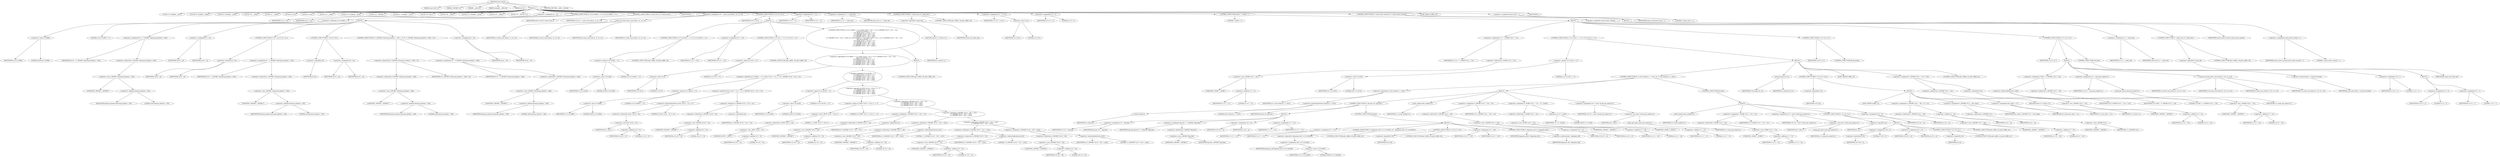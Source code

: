 digraph cache_insert {  
"1000117" [label = "(METHOD,cache_insert)" ]
"1000118" [label = "(PARAM,const char *a1)" ]
"1000119" [label = "(PARAM,_DWORD *a2)" ]
"1000120" [label = "(PARAM,__int64 a3)" ]
"1000121" [label = "(PARAM,unsigned __int64 a4)" ]
"1000122" [label = "(PARAM,int a5)" ]
"1000123" [label = "(BLOCK,,)" ]
"1000124" [label = "(LOCAL,v5: unsigned __int16)" ]
"1000125" [label = "(LOCAL,v8: unsigned __int64)" ]
"1000126" [label = "(LOCAL,v9: unsigned __int64)" ]
"1000127" [label = "(LOCAL,v10: __int64)" ]
"1000128" [label = "(LOCAL,v11: __int64)" ]
"1000129" [label = "(LOCAL,v12: int)" ]
"1000130" [label = "(LOCAL,v13: int)" ]
"1000131" [label = "(LOCAL,v14: __int64)" ]
"1000132" [label = "(LOCAL,v15: unsigned __int16)" ]
"1000133" [label = "(LOCAL,v16: _OWORD *)" ]
"1000134" [label = "(LOCAL,v17: unsigned __int16)" ]
"1000135" [label = "(LOCAL,v18: char *)" ]
"1000136" [label = "(LOCAL,v20: __int64)" ]
"1000137" [label = "(LOCAL,v21: unsigned __int16)" ]
"1000138" [label = "(LOCAL,v22: __int64)" ]
"1000139" [label = "(LOCAL,v23: __int128 [ 4 ])" ]
"1000140" [label = "(<operator>.assignment,v5 = a5)" ]
"1000141" [label = "(IDENTIFIER,v5,v5 = a5)" ]
"1000142" [label = "(IDENTIFIER,a5,v5 = a5)" ]
"1000143" [label = "(CONTROL_STRUCTURE,if ( (a5 & 0x980) != 0 ),if ( (a5 & 0x980) != 0 ))" ]
"1000144" [label = "(<operator>.notEquals,(a5 & 0x980) != 0)" ]
"1000145" [label = "(<operator>.and,a5 & 0x980)" ]
"1000146" [label = "(IDENTIFIER,a5,a5 & 0x980)" ]
"1000147" [label = "(LITERAL,0x980,a5 & 0x980)" ]
"1000148" [label = "(LITERAL,0,(a5 & 0x980) != 0)" ]
"1000149" [label = "(BLOCK,,)" ]
"1000150" [label = "(<operator>.assignment,v8 = *(_QWORD *)(dnsmasq_daemon + 456))" ]
"1000151" [label = "(IDENTIFIER,v8,v8 = *(_QWORD *)(dnsmasq_daemon + 456))" ]
"1000152" [label = "(<operator>.indirection,*(_QWORD *)(dnsmasq_daemon + 456))" ]
"1000153" [label = "(<operator>.cast,(_QWORD *)(dnsmasq_daemon + 456))" ]
"1000154" [label = "(UNKNOWN,_QWORD *,_QWORD *)" ]
"1000155" [label = "(<operator>.addition,dnsmasq_daemon + 456)" ]
"1000156" [label = "(IDENTIFIER,dnsmasq_daemon,dnsmasq_daemon + 456)" ]
"1000157" [label = "(LITERAL,456,dnsmasq_daemon + 456)" ]
"1000158" [label = "(<operator>.assignment,v9 = a4)" ]
"1000159" [label = "(IDENTIFIER,v9,v9 = a4)" ]
"1000160" [label = "(IDENTIFIER,a4,v9 = a4)" ]
"1000161" [label = "(CONTROL_STRUCTURE,if ( v8 < a4 ),if ( v8 < a4 ))" ]
"1000162" [label = "(<operator>.lessThan,v8 < a4)" ]
"1000163" [label = "(IDENTIFIER,v8,v8 < a4)" ]
"1000164" [label = "(IDENTIFIER,a4,v8 < a4)" ]
"1000165" [label = "(<operator>.assignment,v9 = *(_QWORD *)(dnsmasq_daemon + 456))" ]
"1000166" [label = "(IDENTIFIER,v9,v9 = *(_QWORD *)(dnsmasq_daemon + 456))" ]
"1000167" [label = "(<operator>.indirection,*(_QWORD *)(dnsmasq_daemon + 456))" ]
"1000168" [label = "(<operator>.cast,(_QWORD *)(dnsmasq_daemon + 456))" ]
"1000169" [label = "(UNKNOWN,_QWORD *,_QWORD *)" ]
"1000170" [label = "(<operator>.addition,dnsmasq_daemon + 456)" ]
"1000171" [label = "(IDENTIFIER,dnsmasq_daemon,dnsmasq_daemon + 456)" ]
"1000172" [label = "(LITERAL,456,dnsmasq_daemon + 456)" ]
"1000173" [label = "(CONTROL_STRUCTURE,if ( !v8 ),if ( !v8 ))" ]
"1000174" [label = "(<operator>.logicalNot,!v8)" ]
"1000175" [label = "(IDENTIFIER,v8,!v8)" ]
"1000176" [label = "(<operator>.assignment,v9 = a4)" ]
"1000177" [label = "(IDENTIFIER,v9,v9 = a4)" ]
"1000178" [label = "(IDENTIFIER,a4,v9 = a4)" ]
"1000179" [label = "(CONTROL_STRUCTURE,if ( *(_QWORD *)(dnsmasq_daemon + 448) > v9 ),if ( *(_QWORD *)(dnsmasq_daemon + 448) > v9 ))" ]
"1000180" [label = "(<operator>.greaterThan,*(_QWORD *)(dnsmasq_daemon + 448) > v9)" ]
"1000181" [label = "(<operator>.indirection,*(_QWORD *)(dnsmasq_daemon + 448))" ]
"1000182" [label = "(<operator>.cast,(_QWORD *)(dnsmasq_daemon + 448))" ]
"1000183" [label = "(UNKNOWN,_QWORD *,_QWORD *)" ]
"1000184" [label = "(<operator>.addition,dnsmasq_daemon + 448)" ]
"1000185" [label = "(IDENTIFIER,dnsmasq_daemon,dnsmasq_daemon + 448)" ]
"1000186" [label = "(LITERAL,448,dnsmasq_daemon + 448)" ]
"1000187" [label = "(IDENTIFIER,v9,*(_QWORD *)(dnsmasq_daemon + 448) > v9)" ]
"1000188" [label = "(<operator>.assignment,v9 = *(_QWORD *)(dnsmasq_daemon + 448))" ]
"1000189" [label = "(IDENTIFIER,v9,v9 = *(_QWORD *)(dnsmasq_daemon + 448))" ]
"1000190" [label = "(<operator>.indirection,*(_QWORD *)(dnsmasq_daemon + 448))" ]
"1000191" [label = "(<operator>.cast,(_QWORD *)(dnsmasq_daemon + 448))" ]
"1000192" [label = "(UNKNOWN,_QWORD *,_QWORD *)" ]
"1000193" [label = "(<operator>.addition,dnsmasq_daemon + 448)" ]
"1000194" [label = "(IDENTIFIER,dnsmasq_daemon,dnsmasq_daemon + 448)" ]
"1000195" [label = "(LITERAL,448,dnsmasq_daemon + 448)" ]
"1000196" [label = "(<operator>.assignment,a4 = v9)" ]
"1000197" [label = "(IDENTIFIER,a4,a4 = v9)" ]
"1000198" [label = "(IDENTIFIER,v9,a4 = v9)" ]
"1000199" [label = "(CONTROL_STRUCTURE,if ( insert_error ),if ( insert_error ))" ]
"1000200" [label = "(IDENTIFIER,insert_error,if ( insert_error ))" ]
"1000201" [label = "(IDENTIFIER,L,)" ]
"1000202" [label = "(<operator>.assignment,v10 = cache_scan_free(a1, a2, a3, v5))" ]
"1000203" [label = "(IDENTIFIER,v10,v10 = cache_scan_free(a1, a2, a3, v5))" ]
"1000204" [label = "(cache_scan_free,cache_scan_free(a1, a2, a3, v5))" ]
"1000205" [label = "(IDENTIFIER,a1,cache_scan_free(a1, a2, a3, v5))" ]
"1000206" [label = "(IDENTIFIER,a2,cache_scan_free(a1, a2, a3, v5))" ]
"1000207" [label = "(IDENTIFIER,a3,cache_scan_free(a1, a2, a3, v5))" ]
"1000208" [label = "(IDENTIFIER,v5,cache_scan_free(a1, a2, a3, v5))" ]
"1000209" [label = "(CONTROL_STRUCTURE,if ( v10 ),if ( v10 ))" ]
"1000210" [label = "(IDENTIFIER,v10,if ( v10 ))" ]
"1000211" [label = "(BLOCK,,)" ]
"1000212" [label = "(CONTROL_STRUCTURE,if ( (v5 & 0x180) == 0 ),if ( (v5 & 0x180) == 0 ))" ]
"1000213" [label = "(<operator>.equals,(v5 & 0x180) == 0)" ]
"1000214" [label = "(<operator>.and,v5 & 0x180)" ]
"1000215" [label = "(IDENTIFIER,v5,v5 & 0x180)" ]
"1000216" [label = "(LITERAL,0x180,v5 & 0x180)" ]
"1000217" [label = "(LITERAL,0,(v5 & 0x180) == 0)" ]
"1000218" [label = "(CONTROL_STRUCTURE,goto LABEL_38;,goto LABEL_38;)" ]
"1000219" [label = "(<operator>.assignment,v11 = v10)" ]
"1000220" [label = "(IDENTIFIER,v11,v11 = v10)" ]
"1000221" [label = "(IDENTIFIER,v10,v11 = v10)" ]
"1000222" [label = "(CONTROL_STRUCTURE,if ( (v5 & 8) == 0 ),if ( (v5 & 8) == 0 ))" ]
"1000223" [label = "(<operator>.equals,(v5 & 8) == 0)" ]
"1000224" [label = "(<operator>.and,v5 & 8)" ]
"1000225" [label = "(IDENTIFIER,v5,v5 & 8)" ]
"1000226" [label = "(LITERAL,8,v5 & 8)" ]
"1000227" [label = "(LITERAL,0,(v5 & 8) == 0)" ]
"1000228" [label = "(CONTROL_STRUCTURE,goto LABEL_38;,goto LABEL_38;)" ]
"1000229" [label = "(CONTROL_STRUCTURE,if ( ((v5 & 0x80u) == 0 || *(char *)(v10 + 52) >= 0 || *(_DWORD *)(v10 + 24) != *a2)\n      && ((v5 & 0x100) == 0\n       || (*(_BYTE *)(v10 + 53) & 1) == 0\n       || *(_DWORD *)(v10 + 24) != *a2\n       || *(_DWORD *)(v10 + 28) != a2[1]\n       || *(_DWORD *)(v10 + 32) != a2[2]\n       || *(_DWORD *)(v10 + 36) != a2[3]) ),if ( ((v5 & 0x80u) == 0 || *(char *)(v10 + 52) >= 0 || *(_DWORD *)(v10 + 24) != *a2)\n      && ((v5 & 0x100) == 0\n       || (*(_BYTE *)(v10 + 53) & 1) == 0\n       || *(_DWORD *)(v10 + 24) != *a2\n       || *(_DWORD *)(v10 + 28) != a2[1]\n       || *(_DWORD *)(v10 + 32) != a2[2]\n       || *(_DWORD *)(v10 + 36) != a2[3]) ))" ]
"1000230" [label = "(<operator>.logicalAnd,((v5 & 0x80u) == 0 || *(char *)(v10 + 52) >= 0 || *(_DWORD *)(v10 + 24) != *a2)\n      && ((v5 & 0x100) == 0\n       || (*(_BYTE *)(v10 + 53) & 1) == 0\n       || *(_DWORD *)(v10 + 24) != *a2\n       || *(_DWORD *)(v10 + 28) != a2[1]\n       || *(_DWORD *)(v10 + 32) != a2[2]\n       || *(_DWORD *)(v10 + 36) != a2[3]))" ]
"1000231" [label = "(<operator>.logicalOr,(v5 & 0x80u) == 0 || *(char *)(v10 + 52) >= 0 || *(_DWORD *)(v10 + 24) != *a2)" ]
"1000232" [label = "(<operator>.equals,(v5 & 0x80u) == 0)" ]
"1000233" [label = "(<operator>.and,v5 & 0x80u)" ]
"1000234" [label = "(IDENTIFIER,v5,v5 & 0x80u)" ]
"1000235" [label = "(LITERAL,0x80u,v5 & 0x80u)" ]
"1000236" [label = "(LITERAL,0,(v5 & 0x80u) == 0)" ]
"1000237" [label = "(<operator>.logicalOr,*(char *)(v10 + 52) >= 0 || *(_DWORD *)(v10 + 24) != *a2)" ]
"1000238" [label = "(<operator>.greaterEqualsThan,*(char *)(v10 + 52) >= 0)" ]
"1000239" [label = "(<operator>.indirection,*(char *)(v10 + 52))" ]
"1000240" [label = "(<operator>.cast,(char *)(v10 + 52))" ]
"1000241" [label = "(UNKNOWN,char *,char *)" ]
"1000242" [label = "(<operator>.addition,v10 + 52)" ]
"1000243" [label = "(IDENTIFIER,v10,v10 + 52)" ]
"1000244" [label = "(LITERAL,52,v10 + 52)" ]
"1000245" [label = "(LITERAL,0,*(char *)(v10 + 52) >= 0)" ]
"1000246" [label = "(<operator>.notEquals,*(_DWORD *)(v10 + 24) != *a2)" ]
"1000247" [label = "(<operator>.indirection,*(_DWORD *)(v10 + 24))" ]
"1000248" [label = "(<operator>.cast,(_DWORD *)(v10 + 24))" ]
"1000249" [label = "(UNKNOWN,_DWORD *,_DWORD *)" ]
"1000250" [label = "(<operator>.addition,v10 + 24)" ]
"1000251" [label = "(IDENTIFIER,v10,v10 + 24)" ]
"1000252" [label = "(LITERAL,24,v10 + 24)" ]
"1000253" [label = "(<operator>.indirection,*a2)" ]
"1000254" [label = "(IDENTIFIER,a2,*(_DWORD *)(v10 + 24) != *a2)" ]
"1000255" [label = "(<operator>.logicalOr,(v5 & 0x100) == 0\n       || (*(_BYTE *)(v10 + 53) & 1) == 0\n       || *(_DWORD *)(v10 + 24) != *a2\n       || *(_DWORD *)(v10 + 28) != a2[1]\n       || *(_DWORD *)(v10 + 32) != a2[2]\n       || *(_DWORD *)(v10 + 36) != a2[3])" ]
"1000256" [label = "(<operator>.equals,(v5 & 0x100) == 0)" ]
"1000257" [label = "(<operator>.and,v5 & 0x100)" ]
"1000258" [label = "(IDENTIFIER,v5,v5 & 0x100)" ]
"1000259" [label = "(LITERAL,0x100,v5 & 0x100)" ]
"1000260" [label = "(LITERAL,0,(v5 & 0x100) == 0)" ]
"1000261" [label = "(<operator>.logicalOr,(*(_BYTE *)(v10 + 53) & 1) == 0\n       || *(_DWORD *)(v10 + 24) != *a2\n       || *(_DWORD *)(v10 + 28) != a2[1]\n       || *(_DWORD *)(v10 + 32) != a2[2]\n       || *(_DWORD *)(v10 + 36) != a2[3])" ]
"1000262" [label = "(<operator>.equals,(*(_BYTE *)(v10 + 53) & 1) == 0)" ]
"1000263" [label = "(<operator>.and,*(_BYTE *)(v10 + 53) & 1)" ]
"1000264" [label = "(<operator>.indirection,*(_BYTE *)(v10 + 53))" ]
"1000265" [label = "(<operator>.cast,(_BYTE *)(v10 + 53))" ]
"1000266" [label = "(UNKNOWN,_BYTE *,_BYTE *)" ]
"1000267" [label = "(<operator>.addition,v10 + 53)" ]
"1000268" [label = "(IDENTIFIER,v10,v10 + 53)" ]
"1000269" [label = "(LITERAL,53,v10 + 53)" ]
"1000270" [label = "(LITERAL,1,*(_BYTE *)(v10 + 53) & 1)" ]
"1000271" [label = "(LITERAL,0,(*(_BYTE *)(v10 + 53) & 1) == 0)" ]
"1000272" [label = "(<operator>.logicalOr,*(_DWORD *)(v10 + 24) != *a2\n       || *(_DWORD *)(v10 + 28) != a2[1]\n       || *(_DWORD *)(v10 + 32) != a2[2]\n       || *(_DWORD *)(v10 + 36) != a2[3])" ]
"1000273" [label = "(<operator>.notEquals,*(_DWORD *)(v10 + 24) != *a2)" ]
"1000274" [label = "(<operator>.indirection,*(_DWORD *)(v10 + 24))" ]
"1000275" [label = "(<operator>.cast,(_DWORD *)(v10 + 24))" ]
"1000276" [label = "(UNKNOWN,_DWORD *,_DWORD *)" ]
"1000277" [label = "(<operator>.addition,v10 + 24)" ]
"1000278" [label = "(IDENTIFIER,v10,v10 + 24)" ]
"1000279" [label = "(LITERAL,24,v10 + 24)" ]
"1000280" [label = "(<operator>.indirection,*a2)" ]
"1000281" [label = "(IDENTIFIER,a2,*(_DWORD *)(v10 + 24) != *a2)" ]
"1000282" [label = "(<operator>.logicalOr,*(_DWORD *)(v10 + 28) != a2[1]\n       || *(_DWORD *)(v10 + 32) != a2[2]\n       || *(_DWORD *)(v10 + 36) != a2[3])" ]
"1000283" [label = "(<operator>.notEquals,*(_DWORD *)(v10 + 28) != a2[1])" ]
"1000284" [label = "(<operator>.indirection,*(_DWORD *)(v10 + 28))" ]
"1000285" [label = "(<operator>.cast,(_DWORD *)(v10 + 28))" ]
"1000286" [label = "(UNKNOWN,_DWORD *,_DWORD *)" ]
"1000287" [label = "(<operator>.addition,v10 + 28)" ]
"1000288" [label = "(IDENTIFIER,v10,v10 + 28)" ]
"1000289" [label = "(LITERAL,28,v10 + 28)" ]
"1000290" [label = "(<operator>.indirectIndexAccess,a2[1])" ]
"1000291" [label = "(IDENTIFIER,a2,*(_DWORD *)(v10 + 28) != a2[1])" ]
"1000292" [label = "(LITERAL,1,*(_DWORD *)(v10 + 28) != a2[1])" ]
"1000293" [label = "(<operator>.logicalOr,*(_DWORD *)(v10 + 32) != a2[2]\n       || *(_DWORD *)(v10 + 36) != a2[3])" ]
"1000294" [label = "(<operator>.notEquals,*(_DWORD *)(v10 + 32) != a2[2])" ]
"1000295" [label = "(<operator>.indirection,*(_DWORD *)(v10 + 32))" ]
"1000296" [label = "(<operator>.cast,(_DWORD *)(v10 + 32))" ]
"1000297" [label = "(UNKNOWN,_DWORD *,_DWORD *)" ]
"1000298" [label = "(<operator>.addition,v10 + 32)" ]
"1000299" [label = "(IDENTIFIER,v10,v10 + 32)" ]
"1000300" [label = "(LITERAL,32,v10 + 32)" ]
"1000301" [label = "(<operator>.indirectIndexAccess,a2[2])" ]
"1000302" [label = "(IDENTIFIER,a2,*(_DWORD *)(v10 + 32) != a2[2])" ]
"1000303" [label = "(LITERAL,2,*(_DWORD *)(v10 + 32) != a2[2])" ]
"1000304" [label = "(<operator>.notEquals,*(_DWORD *)(v10 + 36) != a2[3])" ]
"1000305" [label = "(<operator>.indirection,*(_DWORD *)(v10 + 36))" ]
"1000306" [label = "(<operator>.cast,(_DWORD *)(v10 + 36))" ]
"1000307" [label = "(UNKNOWN,_DWORD *,_DWORD *)" ]
"1000308" [label = "(<operator>.addition,v10 + 36)" ]
"1000309" [label = "(IDENTIFIER,v10,v10 + 36)" ]
"1000310" [label = "(LITERAL,36,v10 + 36)" ]
"1000311" [label = "(<operator>.indirectIndexAccess,a2[3])" ]
"1000312" [label = "(IDENTIFIER,a2,*(_DWORD *)(v10 + 36) != a2[3])" ]
"1000313" [label = "(LITERAL,3,*(_DWORD *)(v10 + 36) != a2[3])" ]
"1000314" [label = "(BLOCK,,)" ]
"1000315" [label = "(CONTROL_STRUCTURE,goto LABEL_38;,goto LABEL_38;)" ]
"1000316" [label = "(RETURN,return v11;,return v11;)" ]
"1000317" [label = "(IDENTIFIER,v11,return v11;)" ]
"1000318" [label = "(<operator>.assignment,v21 = v5)" ]
"1000319" [label = "(IDENTIFIER,v21,v21 = v5)" ]
"1000320" [label = "(IDENTIFIER,v5,v21 = v5)" ]
"1000321" [label = "(<operator>.assignment,v11 = cache_tail)" ]
"1000322" [label = "(IDENTIFIER,v11,v11 = cache_tail)" ]
"1000323" [label = "(IDENTIFIER,cache_tail,v11 = cache_tail)" ]
"1000324" [label = "(CONTROL_STRUCTURE,if ( !cache_tail ),if ( !cache_tail ))" ]
"1000325" [label = "(<operator>.logicalNot,!cache_tail)" ]
"1000326" [label = "(IDENTIFIER,cache_tail,!cache_tail)" ]
"1000327" [label = "(CONTROL_STRUCTURE,goto LABEL_38;,goto LABEL_38;)" ]
"1000328" [label = "(<operator>.assignment,v12 = v5 & 4)" ]
"1000329" [label = "(IDENTIFIER,v12,v12 = v5 & 4)" ]
"1000330" [label = "(<operator>.and,v5 & 4)" ]
"1000331" [label = "(IDENTIFIER,v5,v5 & 4)" ]
"1000332" [label = "(LITERAL,4,v5 & 4)" ]
"1000333" [label = "(<operator>.assignment,v13 = 0)" ]
"1000334" [label = "(IDENTIFIER,v13,v13 = 0)" ]
"1000335" [label = "(LITERAL,0,v13 = 0)" ]
"1000336" [label = "(CONTROL_STRUCTURE,while ( 1 ),while ( 1 ))" ]
"1000337" [label = "(LITERAL,1,while ( 1 ))" ]
"1000338" [label = "(BLOCK,,)" ]
"1000339" [label = "(<operator>.assignment,v15 = *(_WORD *)(v11 + 52))" ]
"1000340" [label = "(IDENTIFIER,v15,v15 = *(_WORD *)(v11 + 52))" ]
"1000341" [label = "(<operator>.indirection,*(_WORD *)(v11 + 52))" ]
"1000342" [label = "(<operator>.cast,(_WORD *)(v11 + 52))" ]
"1000343" [label = "(UNKNOWN,_WORD *,_WORD *)" ]
"1000344" [label = "(<operator>.addition,v11 + 52)" ]
"1000345" [label = "(IDENTIFIER,v11,v11 + 52)" ]
"1000346" [label = "(LITERAL,52,v11 + 52)" ]
"1000347" [label = "(CONTROL_STRUCTURE,if ( (v15 & 0xC) == 0 ),if ( (v15 & 0xC) == 0 ))" ]
"1000348" [label = "(<operator>.equals,(v15 & 0xC) == 0)" ]
"1000349" [label = "(<operator>.and,v15 & 0xC)" ]
"1000350" [label = "(IDENTIFIER,v15,v15 & 0xC)" ]
"1000351" [label = "(LITERAL,0xC,v15 & 0xC)" ]
"1000352" [label = "(LITERAL,0,(v15 & 0xC) == 0)" ]
"1000353" [label = "(BLOCK,,)" ]
"1000354" [label = "(CONTROL_STRUCTURE,if ( a1 && strlen(a1) >= 0x32 ),if ( a1 && strlen(a1) >= 0x32 ))" ]
"1000355" [label = "(<operator>.logicalAnd,a1 && strlen(a1) >= 0x32)" ]
"1000356" [label = "(IDENTIFIER,a1,a1 && strlen(a1) >= 0x32)" ]
"1000357" [label = "(<operator>.greaterEqualsThan,strlen(a1) >= 0x32)" ]
"1000358" [label = "(strlen,strlen(a1))" ]
"1000359" [label = "(IDENTIFIER,a1,strlen(a1))" ]
"1000360" [label = "(LITERAL,0x32,strlen(a1) >= 0x32)" ]
"1000361" [label = "(BLOCK,,)" ]
"1000362" [label = "(CONTROL_STRUCTURE,if ( big_free ),if ( big_free ))" ]
"1000363" [label = "(IDENTIFIER,big_free,if ( big_free ))" ]
"1000364" [label = "(BLOCK,,)" ]
"1000365" [label = "(<operator>.assignment,v22 = big_free)" ]
"1000366" [label = "(IDENTIFIER,v22,v22 = big_free)" ]
"1000367" [label = "(IDENTIFIER,big_free,v22 = big_free)" ]
"1000368" [label = "(<operator>.assignment,big_free = *(_QWORD *)big_free)" ]
"1000369" [label = "(IDENTIFIER,big_free,big_free = *(_QWORD *)big_free)" ]
"1000370" [label = "(<operator>.indirection,*(_QWORD *)big_free)" ]
"1000371" [label = "(<operator>.cast,(_QWORD *)big_free)" ]
"1000372" [label = "(UNKNOWN,_QWORD *,_QWORD *)" ]
"1000373" [label = "(IDENTIFIER,big_free,(_QWORD *)big_free)" ]
"1000374" [label = "(<operator>.assignment,v16 = a2)" ]
"1000375" [label = "(IDENTIFIER,v16,v16 = a2)" ]
"1000376" [label = "(IDENTIFIER,a2,v16 = a2)" ]
"1000377" [label = "(<operator>.assignment,v17 = v21)" ]
"1000378" [label = "(IDENTIFIER,v17,v17 = v21)" ]
"1000379" [label = "(IDENTIFIER,v21,v17 = v21)" ]
"1000380" [label = "(CONTROL_STRUCTURE,else,else)" ]
"1000381" [label = "(BLOCK,,)" ]
"1000382" [label = "(<operator>.assignment,v17 = v21)" ]
"1000383" [label = "(IDENTIFIER,v17,v17 = v21)" ]
"1000384" [label = "(IDENTIFIER,v21,v17 = v21)" ]
"1000385" [label = "(CONTROL_STRUCTURE,if ( !(bignames_left | v21 & 0x5000) ),if ( !(bignames_left | v21 & 0x5000) ))" ]
"1000386" [label = "(<operator>.logicalNot,!(bignames_left | v21 & 0x5000))" ]
"1000387" [label = "(<operator>.or,bignames_left | v21 & 0x5000)" ]
"1000388" [label = "(IDENTIFIER,bignames_left,bignames_left | v21 & 0x5000)" ]
"1000389" [label = "(<operator>.and,v21 & 0x5000)" ]
"1000390" [label = "(IDENTIFIER,v21,v21 & 0x5000)" ]
"1000391" [label = "(LITERAL,0x5000,v21 & 0x5000)" ]
"1000392" [label = "(CONTROL_STRUCTURE,goto LABEL_38;,goto LABEL_38;)" ]
"1000393" [label = "(CONTROL_STRUCTURE,if ( !v20 ),if ( !v20 ))" ]
"1000394" [label = "(<operator>.logicalNot,!v20)" ]
"1000395" [label = "(IDENTIFIER,v20,!v20)" ]
"1000396" [label = "(CONTROL_STRUCTURE,goto LABEL_38;,goto LABEL_38;)" ]
"1000397" [label = "(<operator>.assignment,v22 = v20)" ]
"1000398" [label = "(IDENTIFIER,v22,v22 = v20)" ]
"1000399" [label = "(IDENTIFIER,v20,v22 = v20)" ]
"1000400" [label = "(CONTROL_STRUCTURE,if ( bignames_left ),if ( bignames_left ))" ]
"1000401" [label = "(IDENTIFIER,bignames_left,if ( bignames_left ))" ]
"1000402" [label = "(<operator>.preDecrement,--bignames_left)" ]
"1000403" [label = "(IDENTIFIER,bignames_left,--bignames_left)" ]
"1000404" [label = "(<operator>.assignment,v16 = a2)" ]
"1000405" [label = "(IDENTIFIER,v16,v16 = a2)" ]
"1000406" [label = "(IDENTIFIER,a2,v16 = a2)" ]
"1000407" [label = "(cache_unlink,cache_unlink(v11))" ]
"1000408" [label = "(IDENTIFIER,v11,cache_unlink(v11))" ]
"1000409" [label = "(<operator>.assignment,*(_QWORD *)(v11 + 56) = v22)" ]
"1000410" [label = "(<operator>.indirection,*(_QWORD *)(v11 + 56))" ]
"1000411" [label = "(<operator>.cast,(_QWORD *)(v11 + 56))" ]
"1000412" [label = "(UNKNOWN,_QWORD *,_QWORD *)" ]
"1000413" [label = "(<operator>.addition,v11 + 56)" ]
"1000414" [label = "(IDENTIFIER,v11,v11 + 56)" ]
"1000415" [label = "(LITERAL,56,v11 + 56)" ]
"1000416" [label = "(IDENTIFIER,v22,*(_QWORD *)(v11 + 56) = v22)" ]
"1000417" [label = "(<operator>.assignment,*(_WORD *)(v11 + 52) = v17 | 0x200)" ]
"1000418" [label = "(<operator>.indirection,*(_WORD *)(v11 + 52))" ]
"1000419" [label = "(<operator>.cast,(_WORD *)(v11 + 52))" ]
"1000420" [label = "(UNKNOWN,_WORD *,_WORD *)" ]
"1000421" [label = "(<operator>.addition,v11 + 52)" ]
"1000422" [label = "(IDENTIFIER,v11,v11 + 52)" ]
"1000423" [label = "(LITERAL,52,v11 + 52)" ]
"1000424" [label = "(<operator>.or,v17 | 0x200)" ]
"1000425" [label = "(IDENTIFIER,v17,v17 | 0x200)" ]
"1000426" [label = "(LITERAL,0x200,v17 | 0x200)" ]
"1000427" [label = "(<operator>.assignment,v18 = (char *)cache_get_name(v11))" ]
"1000428" [label = "(IDENTIFIER,v18,v18 = (char *)cache_get_name(v11))" ]
"1000429" [label = "(<operator>.cast,(char *)cache_get_name(v11))" ]
"1000430" [label = "(UNKNOWN,char *,char *)" ]
"1000431" [label = "(cache_get_name,cache_get_name(v11))" ]
"1000432" [label = "(IDENTIFIER,v11,cache_get_name(v11))" ]
"1000433" [label = "(CONTROL_STRUCTURE,else,else)" ]
"1000434" [label = "(BLOCK,,)" ]
"1000435" [label = "(cache_unlink,cache_unlink(v11))" ]
"1000436" [label = "(IDENTIFIER,v11,cache_unlink(v11))" ]
"1000437" [label = "(<operator>.assignment,*(_WORD *)(v11 + 52) = v21)" ]
"1000438" [label = "(<operator>.indirection,*(_WORD *)(v11 + 52))" ]
"1000439" [label = "(<operator>.cast,(_WORD *)(v11 + 52))" ]
"1000440" [label = "(UNKNOWN,_WORD *,_WORD *)" ]
"1000441" [label = "(<operator>.addition,v11 + 52)" ]
"1000442" [label = "(IDENTIFIER,v11,v11 + 52)" ]
"1000443" [label = "(LITERAL,52,v11 + 52)" ]
"1000444" [label = "(IDENTIFIER,v21,*(_WORD *)(v11 + 52) = v21)" ]
"1000445" [label = "(<operator>.assignment,v18 = (char *)cache_get_name(v11))" ]
"1000446" [label = "(IDENTIFIER,v18,v18 = (char *)cache_get_name(v11))" ]
"1000447" [label = "(<operator>.cast,(char *)cache_get_name(v11))" ]
"1000448" [label = "(UNKNOWN,char *,char *)" ]
"1000449" [label = "(cache_get_name,cache_get_name(v11))" ]
"1000450" [label = "(IDENTIFIER,v11,cache_get_name(v11))" ]
"1000451" [label = "(CONTROL_STRUCTURE,if ( !a1 ),if ( !a1 ))" ]
"1000452" [label = "(<operator>.logicalNot,!a1)" ]
"1000453" [label = "(IDENTIFIER,a1,!a1)" ]
"1000454" [label = "(BLOCK,,)" ]
"1000455" [label = "(<operator>.assignment,*v18 = 0)" ]
"1000456" [label = "(<operator>.indirection,*v18)" ]
"1000457" [label = "(IDENTIFIER,v18,*v18 = 0)" ]
"1000458" [label = "(LITERAL,0,*v18 = 0)" ]
"1000459" [label = "(<operator>.assignment,v16 = a2)" ]
"1000460" [label = "(IDENTIFIER,v16,v16 = a2)" ]
"1000461" [label = "(IDENTIFIER,a2,v16 = a2)" ]
"1000462" [label = "(CONTROL_STRUCTURE,if ( !a2 ),if ( !a2 ))" ]
"1000463" [label = "(<operator>.logicalNot,!a2)" ]
"1000464" [label = "(IDENTIFIER,a2,!a2)" ]
"1000465" [label = "(CONTROL_STRUCTURE,goto LABEL_45;,goto LABEL_45;)" ]
"1000466" [label = "(CONTROL_STRUCTURE,goto LABEL_44;,goto LABEL_44;)" ]
"1000467" [label = "(<operator>.assignment,v16 = a2)" ]
"1000468" [label = "(IDENTIFIER,v16,v16 = a2)" ]
"1000469" [label = "(IDENTIFIER,a2,v16 = a2)" ]
"1000470" [label = "(strcpy,strcpy(v18, a1))" ]
"1000471" [label = "(IDENTIFIER,v18,strcpy(v18, a1))" ]
"1000472" [label = "(IDENTIFIER,a1,strcpy(v18, a1))" ]
"1000473" [label = "(CONTROL_STRUCTURE,if ( !v16 ),if ( !v16 ))" ]
"1000474" [label = "(<operator>.logicalNot,!v16)" ]
"1000475" [label = "(IDENTIFIER,v16,!v16)" ]
"1000476" [label = "(BLOCK,,)" ]
"1000477" [label = "(JUMP_TARGET,LABEL_45)" ]
"1000478" [label = "(<operator>.assignment,*(_QWORD *)(v11 + 40) = a3 + a4)" ]
"1000479" [label = "(<operator>.indirection,*(_QWORD *)(v11 + 40))" ]
"1000480" [label = "(<operator>.cast,(_QWORD *)(v11 + 40))" ]
"1000481" [label = "(UNKNOWN,_QWORD *,_QWORD *)" ]
"1000482" [label = "(<operator>.addition,v11 + 40)" ]
"1000483" [label = "(IDENTIFIER,v11,v11 + 40)" ]
"1000484" [label = "(LITERAL,40,v11 + 40)" ]
"1000485" [label = "(<operator>.addition,a3 + a4)" ]
"1000486" [label = "(IDENTIFIER,a3,a3 + a4)" ]
"1000487" [label = "(IDENTIFIER,a4,a3 + a4)" ]
"1000488" [label = "(<operator>.assignment,*(_QWORD *)v11 = new_chain)" ]
"1000489" [label = "(<operator>.indirection,*(_QWORD *)v11)" ]
"1000490" [label = "(<operator>.cast,(_QWORD *)v11)" ]
"1000491" [label = "(UNKNOWN,_QWORD *,_QWORD *)" ]
"1000492" [label = "(IDENTIFIER,v11,(_QWORD *)v11)" ]
"1000493" [label = "(IDENTIFIER,new_chain,*(_QWORD *)v11 = new_chain)" ]
"1000494" [label = "(<operator>.assignment,new_chain = v11)" ]
"1000495" [label = "(IDENTIFIER,new_chain,new_chain = v11)" ]
"1000496" [label = "(IDENTIFIER,v11,new_chain = v11)" ]
"1000497" [label = "(RETURN,return v11;,return v11;)" ]
"1000498" [label = "(IDENTIFIER,v11,return v11;)" ]
"1000499" [label = "(JUMP_TARGET,LABEL_44)" ]
"1000500" [label = "(<operator>.assignment,*(_OWORD *)(v11 + 24) = *v16)" ]
"1000501" [label = "(<operator>.indirection,*(_OWORD *)(v11 + 24))" ]
"1000502" [label = "(<operator>.cast,(_OWORD *)(v11 + 24))" ]
"1000503" [label = "(UNKNOWN,_OWORD *,_OWORD *)" ]
"1000504" [label = "(<operator>.addition,v11 + 24)" ]
"1000505" [label = "(IDENTIFIER,v11,v11 + 24)" ]
"1000506" [label = "(LITERAL,24,v11 + 24)" ]
"1000507" [label = "(<operator>.indirection,*v16)" ]
"1000508" [label = "(IDENTIFIER,v16,*(_OWORD *)(v11 + 24) = *v16)" ]
"1000509" [label = "(CONTROL_STRUCTURE,goto LABEL_45;,goto LABEL_45;)" ]
"1000510" [label = "(CONTROL_STRUCTURE,if ( v13 ),if ( v13 ))" ]
"1000511" [label = "(IDENTIFIER,v13,if ( v13 ))" ]
"1000512" [label = "(CONTROL_STRUCTURE,break;,break;)" ]
"1000513" [label = "(CONTROL_STRUCTURE,if ( v12 ),if ( v12 ))" ]
"1000514" [label = "(IDENTIFIER,v12,if ( v12 ))" ]
"1000515" [label = "(BLOCK,,)" ]
"1000516" [label = "(<operator>.assignment,v23[0] = *(_OWORD *)(v11 + 24))" ]
"1000517" [label = "(<operator>.indirectIndexAccess,v23[0])" ]
"1000518" [label = "(IDENTIFIER,v23,v23[0] = *(_OWORD *)(v11 + 24))" ]
"1000519" [label = "(LITERAL,0,v23[0] = *(_OWORD *)(v11 + 24))" ]
"1000520" [label = "(<operator>.indirection,*(_OWORD *)(v11 + 24))" ]
"1000521" [label = "(<operator>.cast,(_OWORD *)(v11 + 24))" ]
"1000522" [label = "(UNKNOWN,_OWORD *,_OWORD *)" ]
"1000523" [label = "(<operator>.addition,v11 + 24)" ]
"1000524" [label = "(IDENTIFIER,v11,v11 + 24)" ]
"1000525" [label = "(LITERAL,24,v11 + 24)" ]
"1000526" [label = "(<operator>.assignment,v14 = cache_get_name(v11))" ]
"1000527" [label = "(IDENTIFIER,v14,v14 = cache_get_name(v11))" ]
"1000528" [label = "(cache_get_name,cache_get_name(v11))" ]
"1000529" [label = "(IDENTIFIER,v11,cache_get_name(v11))" ]
"1000530" [label = "(cache_scan_free,cache_scan_free(v14, v23, a3, v15))" ]
"1000531" [label = "(IDENTIFIER,v14,cache_scan_free(v14, v23, a3, v15))" ]
"1000532" [label = "(IDENTIFIER,v23,cache_scan_free(v14, v23, a3, v15))" ]
"1000533" [label = "(IDENTIFIER,a3,cache_scan_free(v14, v23, a3, v15))" ]
"1000534" [label = "(IDENTIFIER,v15,cache_scan_free(v14, v23, a3, v15))" ]
"1000535" [label = "(<operator>.preIncrement,++cache_live_freed)" ]
"1000536" [label = "(IDENTIFIER,cache_live_freed,++cache_live_freed)" ]
"1000537" [label = "(<operator>.assignment,v13 = 1)" ]
"1000538" [label = "(IDENTIFIER,v13,v13 = 1)" ]
"1000539" [label = "(LITERAL,1,v13 = 1)" ]
"1000540" [label = "(CONTROL_STRUCTURE,else,else)" ]
"1000541" [label = "(BLOCK,,)" ]
"1000542" [label = "(<operator>.assignment,v13 = 0)" ]
"1000543" [label = "(IDENTIFIER,v13,v13 = 0)" ]
"1000544" [label = "(LITERAL,0,v13 = 0)" ]
"1000545" [label = "(<operator>.assignment,v12 = 1)" ]
"1000546" [label = "(IDENTIFIER,v12,v12 = 1)" ]
"1000547" [label = "(LITERAL,1,v12 = 1)" ]
"1000548" [label = "(<operator>.assignment,v11 = cache_tail)" ]
"1000549" [label = "(IDENTIFIER,v11,v11 = cache_tail)" ]
"1000550" [label = "(IDENTIFIER,cache_tail,v11 = cache_tail)" ]
"1000551" [label = "(CONTROL_STRUCTURE,if ( !cache_tail ),if ( !cache_tail ))" ]
"1000552" [label = "(<operator>.logicalNot,!cache_tail)" ]
"1000553" [label = "(IDENTIFIER,cache_tail,!cache_tail)" ]
"1000554" [label = "(CONTROL_STRUCTURE,goto LABEL_38;,goto LABEL_38;)" ]
"1000555" [label = "(CONTROL_STRUCTURE,if ( !cache_insert_warned ),if ( !cache_insert_warned ))" ]
"1000556" [label = "(<operator>.logicalNot,!cache_insert_warned)" ]
"1000557" [label = "(IDENTIFIER,cache_insert_warned,!cache_insert_warned)" ]
"1000558" [label = "(BLOCK,,)" ]
"1000559" [label = "(<operator>.assignment,cache_insert_warned = 1)" ]
"1000560" [label = "(IDENTIFIER,cache_insert_warned,cache_insert_warned = 1)" ]
"1000561" [label = "(LITERAL,1,cache_insert_warned = 1)" ]
"1000562" [label = "(JUMP_TARGET,LABEL_38)" ]
"1000563" [label = "(<operator>.assignment,insert_error = 1)" ]
"1000564" [label = "(IDENTIFIER,insert_error,insert_error = 1)" ]
"1000565" [label = "(LITERAL,1,insert_error = 1)" ]
"1000566" [label = "(IDENTIFIER,L,)" ]
"1000567" [label = "(METHOD_RETURN,__int64 __fastcall)" ]
  "1000117" -> "1000118" 
  "1000117" -> "1000119" 
  "1000117" -> "1000120" 
  "1000117" -> "1000121" 
  "1000117" -> "1000122" 
  "1000117" -> "1000123" 
  "1000117" -> "1000567" 
  "1000123" -> "1000124" 
  "1000123" -> "1000125" 
  "1000123" -> "1000126" 
  "1000123" -> "1000127" 
  "1000123" -> "1000128" 
  "1000123" -> "1000129" 
  "1000123" -> "1000130" 
  "1000123" -> "1000131" 
  "1000123" -> "1000132" 
  "1000123" -> "1000133" 
  "1000123" -> "1000134" 
  "1000123" -> "1000135" 
  "1000123" -> "1000136" 
  "1000123" -> "1000137" 
  "1000123" -> "1000138" 
  "1000123" -> "1000139" 
  "1000123" -> "1000140" 
  "1000123" -> "1000143" 
  "1000123" -> "1000199" 
  "1000123" -> "1000201" 
  "1000123" -> "1000202" 
  "1000123" -> "1000209" 
  "1000123" -> "1000318" 
  "1000123" -> "1000321" 
  "1000123" -> "1000324" 
  "1000123" -> "1000328" 
  "1000123" -> "1000333" 
  "1000123" -> "1000336" 
  "1000123" -> "1000555" 
  "1000123" -> "1000562" 
  "1000123" -> "1000563" 
  "1000123" -> "1000566" 
  "1000140" -> "1000141" 
  "1000140" -> "1000142" 
  "1000143" -> "1000144" 
  "1000143" -> "1000149" 
  "1000144" -> "1000145" 
  "1000144" -> "1000148" 
  "1000145" -> "1000146" 
  "1000145" -> "1000147" 
  "1000149" -> "1000150" 
  "1000149" -> "1000158" 
  "1000149" -> "1000161" 
  "1000149" -> "1000173" 
  "1000149" -> "1000179" 
  "1000149" -> "1000196" 
  "1000150" -> "1000151" 
  "1000150" -> "1000152" 
  "1000152" -> "1000153" 
  "1000153" -> "1000154" 
  "1000153" -> "1000155" 
  "1000155" -> "1000156" 
  "1000155" -> "1000157" 
  "1000158" -> "1000159" 
  "1000158" -> "1000160" 
  "1000161" -> "1000162" 
  "1000161" -> "1000165" 
  "1000162" -> "1000163" 
  "1000162" -> "1000164" 
  "1000165" -> "1000166" 
  "1000165" -> "1000167" 
  "1000167" -> "1000168" 
  "1000168" -> "1000169" 
  "1000168" -> "1000170" 
  "1000170" -> "1000171" 
  "1000170" -> "1000172" 
  "1000173" -> "1000174" 
  "1000173" -> "1000176" 
  "1000174" -> "1000175" 
  "1000176" -> "1000177" 
  "1000176" -> "1000178" 
  "1000179" -> "1000180" 
  "1000179" -> "1000188" 
  "1000180" -> "1000181" 
  "1000180" -> "1000187" 
  "1000181" -> "1000182" 
  "1000182" -> "1000183" 
  "1000182" -> "1000184" 
  "1000184" -> "1000185" 
  "1000184" -> "1000186" 
  "1000188" -> "1000189" 
  "1000188" -> "1000190" 
  "1000190" -> "1000191" 
  "1000191" -> "1000192" 
  "1000191" -> "1000193" 
  "1000193" -> "1000194" 
  "1000193" -> "1000195" 
  "1000196" -> "1000197" 
  "1000196" -> "1000198" 
  "1000199" -> "1000200" 
  "1000202" -> "1000203" 
  "1000202" -> "1000204" 
  "1000204" -> "1000205" 
  "1000204" -> "1000206" 
  "1000204" -> "1000207" 
  "1000204" -> "1000208" 
  "1000209" -> "1000210" 
  "1000209" -> "1000211" 
  "1000211" -> "1000212" 
  "1000211" -> "1000219" 
  "1000211" -> "1000222" 
  "1000211" -> "1000229" 
  "1000211" -> "1000316" 
  "1000212" -> "1000213" 
  "1000212" -> "1000218" 
  "1000213" -> "1000214" 
  "1000213" -> "1000217" 
  "1000214" -> "1000215" 
  "1000214" -> "1000216" 
  "1000219" -> "1000220" 
  "1000219" -> "1000221" 
  "1000222" -> "1000223" 
  "1000222" -> "1000228" 
  "1000223" -> "1000224" 
  "1000223" -> "1000227" 
  "1000224" -> "1000225" 
  "1000224" -> "1000226" 
  "1000229" -> "1000230" 
  "1000229" -> "1000314" 
  "1000230" -> "1000231" 
  "1000230" -> "1000255" 
  "1000231" -> "1000232" 
  "1000231" -> "1000237" 
  "1000232" -> "1000233" 
  "1000232" -> "1000236" 
  "1000233" -> "1000234" 
  "1000233" -> "1000235" 
  "1000237" -> "1000238" 
  "1000237" -> "1000246" 
  "1000238" -> "1000239" 
  "1000238" -> "1000245" 
  "1000239" -> "1000240" 
  "1000240" -> "1000241" 
  "1000240" -> "1000242" 
  "1000242" -> "1000243" 
  "1000242" -> "1000244" 
  "1000246" -> "1000247" 
  "1000246" -> "1000253" 
  "1000247" -> "1000248" 
  "1000248" -> "1000249" 
  "1000248" -> "1000250" 
  "1000250" -> "1000251" 
  "1000250" -> "1000252" 
  "1000253" -> "1000254" 
  "1000255" -> "1000256" 
  "1000255" -> "1000261" 
  "1000256" -> "1000257" 
  "1000256" -> "1000260" 
  "1000257" -> "1000258" 
  "1000257" -> "1000259" 
  "1000261" -> "1000262" 
  "1000261" -> "1000272" 
  "1000262" -> "1000263" 
  "1000262" -> "1000271" 
  "1000263" -> "1000264" 
  "1000263" -> "1000270" 
  "1000264" -> "1000265" 
  "1000265" -> "1000266" 
  "1000265" -> "1000267" 
  "1000267" -> "1000268" 
  "1000267" -> "1000269" 
  "1000272" -> "1000273" 
  "1000272" -> "1000282" 
  "1000273" -> "1000274" 
  "1000273" -> "1000280" 
  "1000274" -> "1000275" 
  "1000275" -> "1000276" 
  "1000275" -> "1000277" 
  "1000277" -> "1000278" 
  "1000277" -> "1000279" 
  "1000280" -> "1000281" 
  "1000282" -> "1000283" 
  "1000282" -> "1000293" 
  "1000283" -> "1000284" 
  "1000283" -> "1000290" 
  "1000284" -> "1000285" 
  "1000285" -> "1000286" 
  "1000285" -> "1000287" 
  "1000287" -> "1000288" 
  "1000287" -> "1000289" 
  "1000290" -> "1000291" 
  "1000290" -> "1000292" 
  "1000293" -> "1000294" 
  "1000293" -> "1000304" 
  "1000294" -> "1000295" 
  "1000294" -> "1000301" 
  "1000295" -> "1000296" 
  "1000296" -> "1000297" 
  "1000296" -> "1000298" 
  "1000298" -> "1000299" 
  "1000298" -> "1000300" 
  "1000301" -> "1000302" 
  "1000301" -> "1000303" 
  "1000304" -> "1000305" 
  "1000304" -> "1000311" 
  "1000305" -> "1000306" 
  "1000306" -> "1000307" 
  "1000306" -> "1000308" 
  "1000308" -> "1000309" 
  "1000308" -> "1000310" 
  "1000311" -> "1000312" 
  "1000311" -> "1000313" 
  "1000314" -> "1000315" 
  "1000316" -> "1000317" 
  "1000318" -> "1000319" 
  "1000318" -> "1000320" 
  "1000321" -> "1000322" 
  "1000321" -> "1000323" 
  "1000324" -> "1000325" 
  "1000324" -> "1000327" 
  "1000325" -> "1000326" 
  "1000328" -> "1000329" 
  "1000328" -> "1000330" 
  "1000330" -> "1000331" 
  "1000330" -> "1000332" 
  "1000333" -> "1000334" 
  "1000333" -> "1000335" 
  "1000336" -> "1000337" 
  "1000336" -> "1000338" 
  "1000338" -> "1000339" 
  "1000338" -> "1000347" 
  "1000338" -> "1000510" 
  "1000338" -> "1000513" 
  "1000338" -> "1000548" 
  "1000338" -> "1000551" 
  "1000339" -> "1000340" 
  "1000339" -> "1000341" 
  "1000341" -> "1000342" 
  "1000342" -> "1000343" 
  "1000342" -> "1000344" 
  "1000344" -> "1000345" 
  "1000344" -> "1000346" 
  "1000347" -> "1000348" 
  "1000347" -> "1000353" 
  "1000348" -> "1000349" 
  "1000348" -> "1000352" 
  "1000349" -> "1000350" 
  "1000349" -> "1000351" 
  "1000353" -> "1000354" 
  "1000353" -> "1000470" 
  "1000353" -> "1000473" 
  "1000353" -> "1000499" 
  "1000353" -> "1000500" 
  "1000353" -> "1000509" 
  "1000354" -> "1000355" 
  "1000354" -> "1000361" 
  "1000354" -> "1000433" 
  "1000355" -> "1000356" 
  "1000355" -> "1000357" 
  "1000357" -> "1000358" 
  "1000357" -> "1000360" 
  "1000358" -> "1000359" 
  "1000361" -> "1000362" 
  "1000361" -> "1000407" 
  "1000361" -> "1000409" 
  "1000361" -> "1000417" 
  "1000361" -> "1000427" 
  "1000362" -> "1000363" 
  "1000362" -> "1000364" 
  "1000362" -> "1000380" 
  "1000364" -> "1000365" 
  "1000364" -> "1000368" 
  "1000364" -> "1000374" 
  "1000364" -> "1000377" 
  "1000365" -> "1000366" 
  "1000365" -> "1000367" 
  "1000368" -> "1000369" 
  "1000368" -> "1000370" 
  "1000370" -> "1000371" 
  "1000371" -> "1000372" 
  "1000371" -> "1000373" 
  "1000374" -> "1000375" 
  "1000374" -> "1000376" 
  "1000377" -> "1000378" 
  "1000377" -> "1000379" 
  "1000380" -> "1000381" 
  "1000381" -> "1000382" 
  "1000381" -> "1000385" 
  "1000381" -> "1000393" 
  "1000381" -> "1000397" 
  "1000381" -> "1000400" 
  "1000381" -> "1000404" 
  "1000382" -> "1000383" 
  "1000382" -> "1000384" 
  "1000385" -> "1000386" 
  "1000385" -> "1000392" 
  "1000386" -> "1000387" 
  "1000387" -> "1000388" 
  "1000387" -> "1000389" 
  "1000389" -> "1000390" 
  "1000389" -> "1000391" 
  "1000393" -> "1000394" 
  "1000393" -> "1000396" 
  "1000394" -> "1000395" 
  "1000397" -> "1000398" 
  "1000397" -> "1000399" 
  "1000400" -> "1000401" 
  "1000400" -> "1000402" 
  "1000402" -> "1000403" 
  "1000404" -> "1000405" 
  "1000404" -> "1000406" 
  "1000407" -> "1000408" 
  "1000409" -> "1000410" 
  "1000409" -> "1000416" 
  "1000410" -> "1000411" 
  "1000411" -> "1000412" 
  "1000411" -> "1000413" 
  "1000413" -> "1000414" 
  "1000413" -> "1000415" 
  "1000417" -> "1000418" 
  "1000417" -> "1000424" 
  "1000418" -> "1000419" 
  "1000419" -> "1000420" 
  "1000419" -> "1000421" 
  "1000421" -> "1000422" 
  "1000421" -> "1000423" 
  "1000424" -> "1000425" 
  "1000424" -> "1000426" 
  "1000427" -> "1000428" 
  "1000427" -> "1000429" 
  "1000429" -> "1000430" 
  "1000429" -> "1000431" 
  "1000431" -> "1000432" 
  "1000433" -> "1000434" 
  "1000434" -> "1000435" 
  "1000434" -> "1000437" 
  "1000434" -> "1000445" 
  "1000434" -> "1000451" 
  "1000434" -> "1000467" 
  "1000435" -> "1000436" 
  "1000437" -> "1000438" 
  "1000437" -> "1000444" 
  "1000438" -> "1000439" 
  "1000439" -> "1000440" 
  "1000439" -> "1000441" 
  "1000441" -> "1000442" 
  "1000441" -> "1000443" 
  "1000445" -> "1000446" 
  "1000445" -> "1000447" 
  "1000447" -> "1000448" 
  "1000447" -> "1000449" 
  "1000449" -> "1000450" 
  "1000451" -> "1000452" 
  "1000451" -> "1000454" 
  "1000452" -> "1000453" 
  "1000454" -> "1000455" 
  "1000454" -> "1000459" 
  "1000454" -> "1000462" 
  "1000454" -> "1000466" 
  "1000455" -> "1000456" 
  "1000455" -> "1000458" 
  "1000456" -> "1000457" 
  "1000459" -> "1000460" 
  "1000459" -> "1000461" 
  "1000462" -> "1000463" 
  "1000462" -> "1000465" 
  "1000463" -> "1000464" 
  "1000467" -> "1000468" 
  "1000467" -> "1000469" 
  "1000470" -> "1000471" 
  "1000470" -> "1000472" 
  "1000473" -> "1000474" 
  "1000473" -> "1000476" 
  "1000474" -> "1000475" 
  "1000476" -> "1000477" 
  "1000476" -> "1000478" 
  "1000476" -> "1000488" 
  "1000476" -> "1000494" 
  "1000476" -> "1000497" 
  "1000478" -> "1000479" 
  "1000478" -> "1000485" 
  "1000479" -> "1000480" 
  "1000480" -> "1000481" 
  "1000480" -> "1000482" 
  "1000482" -> "1000483" 
  "1000482" -> "1000484" 
  "1000485" -> "1000486" 
  "1000485" -> "1000487" 
  "1000488" -> "1000489" 
  "1000488" -> "1000493" 
  "1000489" -> "1000490" 
  "1000490" -> "1000491" 
  "1000490" -> "1000492" 
  "1000494" -> "1000495" 
  "1000494" -> "1000496" 
  "1000497" -> "1000498" 
  "1000500" -> "1000501" 
  "1000500" -> "1000507" 
  "1000501" -> "1000502" 
  "1000502" -> "1000503" 
  "1000502" -> "1000504" 
  "1000504" -> "1000505" 
  "1000504" -> "1000506" 
  "1000507" -> "1000508" 
  "1000510" -> "1000511" 
  "1000510" -> "1000512" 
  "1000513" -> "1000514" 
  "1000513" -> "1000515" 
  "1000513" -> "1000540" 
  "1000515" -> "1000516" 
  "1000515" -> "1000526" 
  "1000515" -> "1000530" 
  "1000515" -> "1000535" 
  "1000515" -> "1000537" 
  "1000516" -> "1000517" 
  "1000516" -> "1000520" 
  "1000517" -> "1000518" 
  "1000517" -> "1000519" 
  "1000520" -> "1000521" 
  "1000521" -> "1000522" 
  "1000521" -> "1000523" 
  "1000523" -> "1000524" 
  "1000523" -> "1000525" 
  "1000526" -> "1000527" 
  "1000526" -> "1000528" 
  "1000528" -> "1000529" 
  "1000530" -> "1000531" 
  "1000530" -> "1000532" 
  "1000530" -> "1000533" 
  "1000530" -> "1000534" 
  "1000535" -> "1000536" 
  "1000537" -> "1000538" 
  "1000537" -> "1000539" 
  "1000540" -> "1000541" 
  "1000541" -> "1000542" 
  "1000541" -> "1000545" 
  "1000542" -> "1000543" 
  "1000542" -> "1000544" 
  "1000545" -> "1000546" 
  "1000545" -> "1000547" 
  "1000548" -> "1000549" 
  "1000548" -> "1000550" 
  "1000551" -> "1000552" 
  "1000551" -> "1000554" 
  "1000552" -> "1000553" 
  "1000555" -> "1000556" 
  "1000555" -> "1000558" 
  "1000556" -> "1000557" 
  "1000558" -> "1000559" 
  "1000559" -> "1000560" 
  "1000559" -> "1000561" 
  "1000563" -> "1000564" 
  "1000563" -> "1000565" 
}
